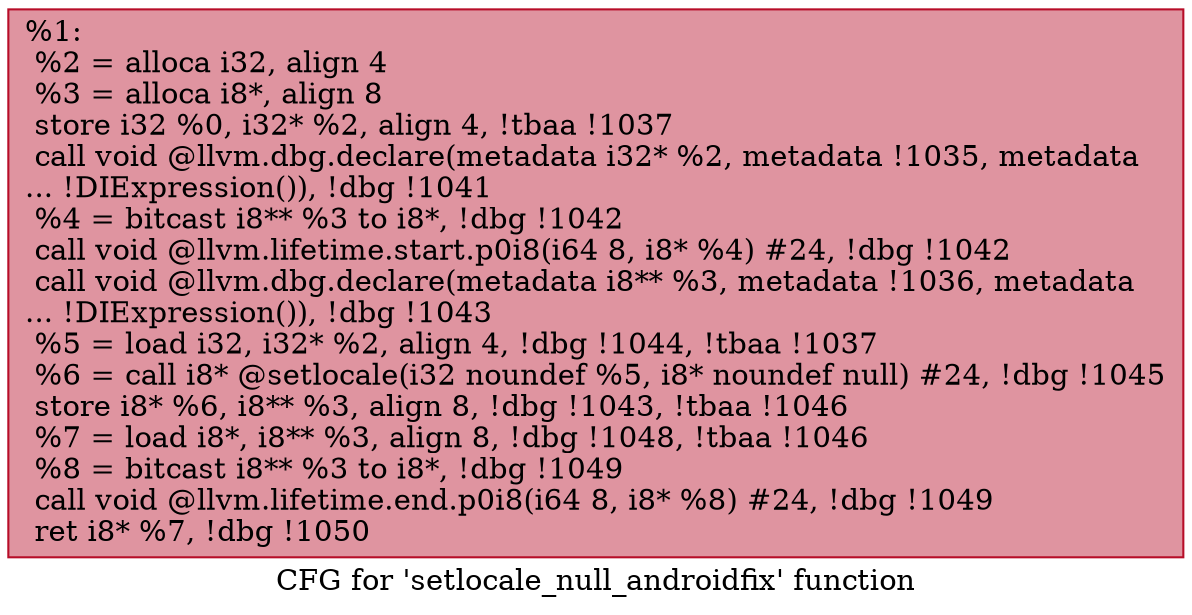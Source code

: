 digraph "CFG for 'setlocale_null_androidfix' function" {
	label="CFG for 'setlocale_null_androidfix' function";

	Node0xce5660 [shape=record,color="#b70d28ff", style=filled, fillcolor="#b70d2870",label="{%1:\l  %2 = alloca i32, align 4\l  %3 = alloca i8*, align 8\l  store i32 %0, i32* %2, align 4, !tbaa !1037\l  call void @llvm.dbg.declare(metadata i32* %2, metadata !1035, metadata\l... !DIExpression()), !dbg !1041\l  %4 = bitcast i8** %3 to i8*, !dbg !1042\l  call void @llvm.lifetime.start.p0i8(i64 8, i8* %4) #24, !dbg !1042\l  call void @llvm.dbg.declare(metadata i8** %3, metadata !1036, metadata\l... !DIExpression()), !dbg !1043\l  %5 = load i32, i32* %2, align 4, !dbg !1044, !tbaa !1037\l  %6 = call i8* @setlocale(i32 noundef %5, i8* noundef null) #24, !dbg !1045\l  store i8* %6, i8** %3, align 8, !dbg !1043, !tbaa !1046\l  %7 = load i8*, i8** %3, align 8, !dbg !1048, !tbaa !1046\l  %8 = bitcast i8** %3 to i8*, !dbg !1049\l  call void @llvm.lifetime.end.p0i8(i64 8, i8* %8) #24, !dbg !1049\l  ret i8* %7, !dbg !1050\l}"];
}
